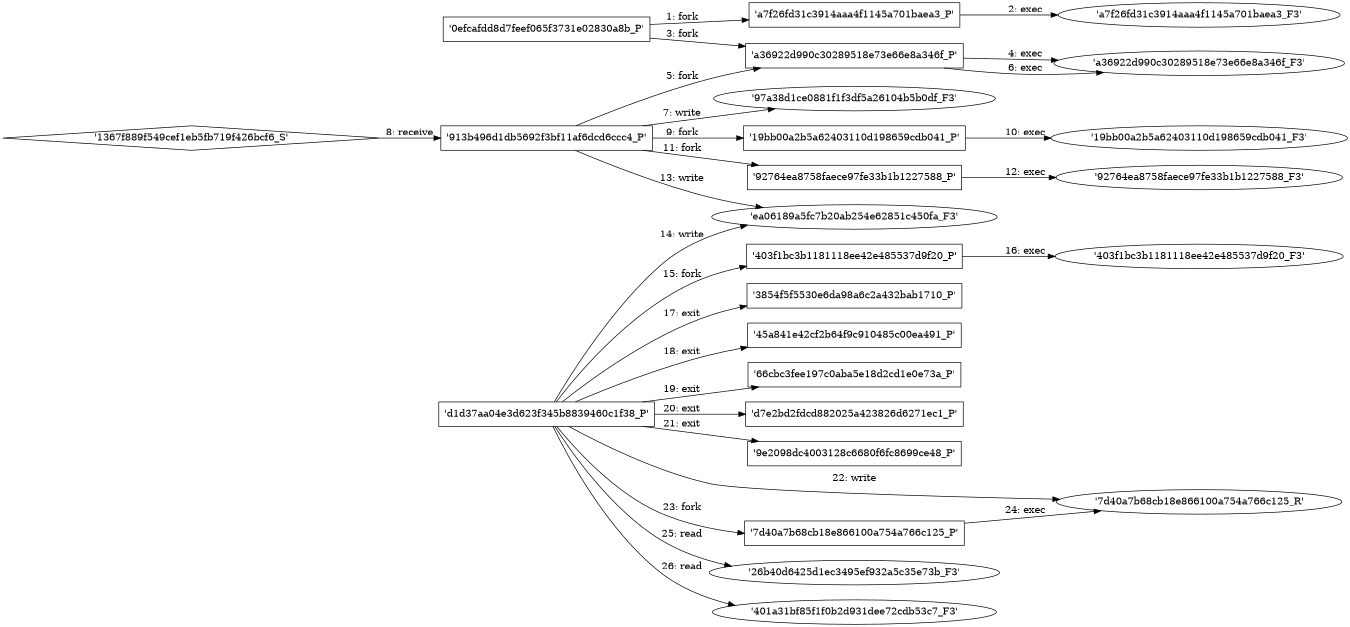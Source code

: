 digraph "D:\Learning\Paper\apt\基于CTI的攻击预警\Dataset\攻击图\ASGfromALLCTI\Banking Trojan Attempts To Steal Brazillion$.dot" {
rankdir="LR"
size="9"
fixedsize="false"
splines="true"
nodesep=0.3
ranksep=0
fontsize=10
overlap="scalexy"
engine= "neato"
	"'0efcafdd8d7feef065f3731e02830a8b_P'" [node_type=Process shape=box]
	"'a7f26fd31c3914aaa4f1145a701baea3_P'" [node_type=Process shape=box]
	"'0efcafdd8d7feef065f3731e02830a8b_P'" -> "'a7f26fd31c3914aaa4f1145a701baea3_P'" [label="1: fork"]
	"'a7f26fd31c3914aaa4f1145a701baea3_P'" [node_type=Process shape=box]
	"'a7f26fd31c3914aaa4f1145a701baea3_F3'" [node_type=File shape=ellipse]
	"'a7f26fd31c3914aaa4f1145a701baea3_P'" -> "'a7f26fd31c3914aaa4f1145a701baea3_F3'" [label="2: exec"]
	"'0efcafdd8d7feef065f3731e02830a8b_P'" [node_type=Process shape=box]
	"'a36922d990c30289518e73e66e8a346f_P'" [node_type=Process shape=box]
	"'0efcafdd8d7feef065f3731e02830a8b_P'" -> "'a36922d990c30289518e73e66e8a346f_P'" [label="3: fork"]
	"'a36922d990c30289518e73e66e8a346f_P'" [node_type=Process shape=box]
	"'a36922d990c30289518e73e66e8a346f_F3'" [node_type=File shape=ellipse]
	"'a36922d990c30289518e73e66e8a346f_P'" -> "'a36922d990c30289518e73e66e8a346f_F3'" [label="4: exec"]
	"'913b496d1db5692f3bf11af6dcd6ccc4_P'" [node_type=Process shape=box]
	"'a36922d990c30289518e73e66e8a346f_P'" [node_type=Process shape=box]
	"'913b496d1db5692f3bf11af6dcd6ccc4_P'" -> "'a36922d990c30289518e73e66e8a346f_P'" [label="5: fork"]
	"'a36922d990c30289518e73e66e8a346f_P'" [node_type=Process shape=box]
	"'a36922d990c30289518e73e66e8a346f_F3'" [node_type=File shape=ellipse]
	"'a36922d990c30289518e73e66e8a346f_P'" -> "'a36922d990c30289518e73e66e8a346f_F3'" [label="6: exec"]
	"'97a38d1ce0881f1f3df5a26104b5b0df_F3'" [node_type=file shape=ellipse]
	"'913b496d1db5692f3bf11af6dcd6ccc4_P'" [node_type=Process shape=box]
	"'913b496d1db5692f3bf11af6dcd6ccc4_P'" -> "'97a38d1ce0881f1f3df5a26104b5b0df_F3'" [label="7: write"]
	"'913b496d1db5692f3bf11af6dcd6ccc4_P'" [node_type=Process shape=box]
	"'1367f889f549cef1eb5fb719f426bcf6_S'" [node_type=Socket shape=diamond]
	"'1367f889f549cef1eb5fb719f426bcf6_S'" -> "'913b496d1db5692f3bf11af6dcd6ccc4_P'" [label="8: receive"]
	"'913b496d1db5692f3bf11af6dcd6ccc4_P'" [node_type=Process shape=box]
	"'19bb00a2b5a62403110d198659cdb041_P'" [node_type=Process shape=box]
	"'913b496d1db5692f3bf11af6dcd6ccc4_P'" -> "'19bb00a2b5a62403110d198659cdb041_P'" [label="9: fork"]
	"'19bb00a2b5a62403110d198659cdb041_P'" [node_type=Process shape=box]
	"'19bb00a2b5a62403110d198659cdb041_F3'" [node_type=File shape=ellipse]
	"'19bb00a2b5a62403110d198659cdb041_P'" -> "'19bb00a2b5a62403110d198659cdb041_F3'" [label="10: exec"]
	"'913b496d1db5692f3bf11af6dcd6ccc4_P'" [node_type=Process shape=box]
	"'92764ea8758faece97fe33b1b1227588_P'" [node_type=Process shape=box]
	"'913b496d1db5692f3bf11af6dcd6ccc4_P'" -> "'92764ea8758faece97fe33b1b1227588_P'" [label="11: fork"]
	"'92764ea8758faece97fe33b1b1227588_P'" [node_type=Process shape=box]
	"'92764ea8758faece97fe33b1b1227588_F3'" [node_type=File shape=ellipse]
	"'92764ea8758faece97fe33b1b1227588_P'" -> "'92764ea8758faece97fe33b1b1227588_F3'" [label="12: exec"]
	"'ea06189a5fc7b20ab254e62851c450fa_F3'" [node_type=file shape=ellipse]
	"'913b496d1db5692f3bf11af6dcd6ccc4_P'" [node_type=Process shape=box]
	"'913b496d1db5692f3bf11af6dcd6ccc4_P'" -> "'ea06189a5fc7b20ab254e62851c450fa_F3'" [label="13: write"]
	"'ea06189a5fc7b20ab254e62851c450fa_F3'" [node_type=file shape=ellipse]
	"'d1d37aa04e3d623f345b8839460c1f38_P'" [node_type=Process shape=box]
	"'d1d37aa04e3d623f345b8839460c1f38_P'" -> "'ea06189a5fc7b20ab254e62851c450fa_F3'" [label="14: write"]
	"'d1d37aa04e3d623f345b8839460c1f38_P'" [node_type=Process shape=box]
	"'403f1bc3b1181118ee42e485537d9f20_P'" [node_type=Process shape=box]
	"'d1d37aa04e3d623f345b8839460c1f38_P'" -> "'403f1bc3b1181118ee42e485537d9f20_P'" [label="15: fork"]
	"'403f1bc3b1181118ee42e485537d9f20_P'" [node_type=Process shape=box]
	"'403f1bc3b1181118ee42e485537d9f20_F3'" [node_type=File shape=ellipse]
	"'403f1bc3b1181118ee42e485537d9f20_P'" -> "'403f1bc3b1181118ee42e485537d9f20_F3'" [label="16: exec"]
	"'d1d37aa04e3d623f345b8839460c1f38_P'" [node_type=Process shape=box]
	"'3854f5f5530e6da98a6c2a432bab1710_P'" [node_type=Process shape=box]
	"'d1d37aa04e3d623f345b8839460c1f38_P'" -> "'3854f5f5530e6da98a6c2a432bab1710_P'" [label="17: exit"]
	"'d1d37aa04e3d623f345b8839460c1f38_P'" [node_type=Process shape=box]
	"'45a841e42cf2b64f9c910485c00ea491_P'" [node_type=Process shape=box]
	"'d1d37aa04e3d623f345b8839460c1f38_P'" -> "'45a841e42cf2b64f9c910485c00ea491_P'" [label="18: exit"]
	"'d1d37aa04e3d623f345b8839460c1f38_P'" [node_type=Process shape=box]
	"'66cbc3fee197c0aba5e18d2cd1e0e73a_P'" [node_type=Process shape=box]
	"'d1d37aa04e3d623f345b8839460c1f38_P'" -> "'66cbc3fee197c0aba5e18d2cd1e0e73a_P'" [label="19: exit"]
	"'d1d37aa04e3d623f345b8839460c1f38_P'" [node_type=Process shape=box]
	"'d7e2bd2fdcd882025a423826d6271ec1_P'" [node_type=Process shape=box]
	"'d1d37aa04e3d623f345b8839460c1f38_P'" -> "'d7e2bd2fdcd882025a423826d6271ec1_P'" [label="20: exit"]
	"'d1d37aa04e3d623f345b8839460c1f38_P'" [node_type=Process shape=box]
	"'9e2098dc4003128c6680f6fc8699ce48_P'" [node_type=Process shape=box]
	"'d1d37aa04e3d623f345b8839460c1f38_P'" -> "'9e2098dc4003128c6680f6fc8699ce48_P'" [label="21: exit"]
	"'7d40a7b68cb18e866100a754a766c125_R'" [node_type=registry shape=house]
	"'d1d37aa04e3d623f345b8839460c1f38_P'" [node_type=Process shape=box]
	"'d1d37aa04e3d623f345b8839460c1f38_P'" -> "'7d40a7b68cb18e866100a754a766c125_R'" [label="22: write"]
	"'d1d37aa04e3d623f345b8839460c1f38_P'" [node_type=Process shape=box]
	"'7d40a7b68cb18e866100a754a766c125_P'" [node_type=Process shape=box]
	"'d1d37aa04e3d623f345b8839460c1f38_P'" -> "'7d40a7b68cb18e866100a754a766c125_P'" [label="23: fork"]
	"'7d40a7b68cb18e866100a754a766c125_P'" [node_type=Process shape=box]
	"'7d40a7b68cb18e866100a754a766c125_R'" [node_type=File shape=ellipse]
	"'7d40a7b68cb18e866100a754a766c125_P'" -> "'7d40a7b68cb18e866100a754a766c125_R'" [label="24: exec"]
	"'26b40d6425d1ec3495ef932a5c35e73b_F3'" [node_type=file shape=ellipse]
	"'d1d37aa04e3d623f345b8839460c1f38_P'" [node_type=Process shape=box]
	"'d1d37aa04e3d623f345b8839460c1f38_P'" -> "'26b40d6425d1ec3495ef932a5c35e73b_F3'" [label="25: read"]
	"'401a31bf85f1f0b2d931dee72cdb53c7_F3'" [node_type=file shape=ellipse]
	"'d1d37aa04e3d623f345b8839460c1f38_P'" [node_type=Process shape=box]
	"'d1d37aa04e3d623f345b8839460c1f38_P'" -> "'401a31bf85f1f0b2d931dee72cdb53c7_F3'" [label="26: read"]
}
